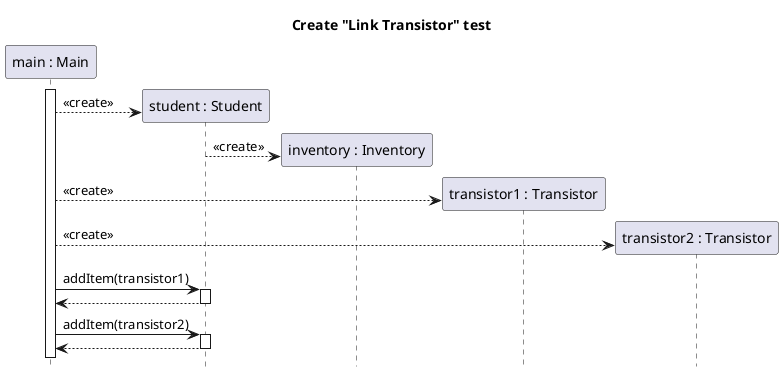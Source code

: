 @startuml link-transistor-create

title Create "Link Transistor" test
hide footbox
skinparam SequenceReferenceBackgroundColor white

participant "main : Main" as main
participant "student : Student" as student
participant "inventory : Inventory" as inventory
participant "transistor1 : Transistor" as transistor1
participant "transistor2 : Transistor" as transistor2

main++
create student
main --> student : <<create>>

create inventory
student --> inventory : <<create>>

create transistor1
main --> transistor1 : <<create>>

create transistor2
main --> transistor2 : <<create>>

main -> student ++: addItem(transistor1)
return
main -> student ++: addItem(transistor2)
return

@enduml
